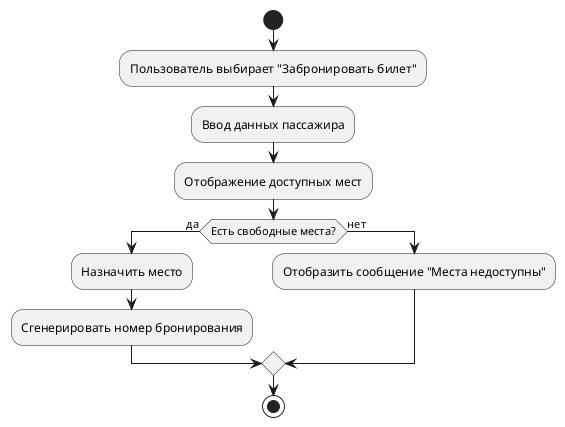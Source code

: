 @startuml
' Диаграмма активности для процесса бронирования

start
:Пользователь выбирает "Забронировать билет";
:Ввод данных пассажира;
:Отображение доступных мест;
if (Есть свободные места?) then (да)
    :Назначить место;
    :Сгенерировать номер бронирования;
else (нет)
    :Отобразить сообщение "Места недоступны";
endif
stop
@enduml
